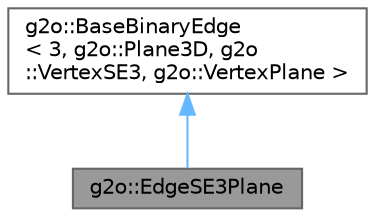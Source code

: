 digraph "g2o::EdgeSE3Plane"
{
 // LATEX_PDF_SIZE
  bgcolor="transparent";
  edge [fontname=Helvetica,fontsize=10,labelfontname=Helvetica,labelfontsize=10];
  node [fontname=Helvetica,fontsize=10,shape=box,height=0.2,width=0.4];
  Node1 [label="g2o::EdgeSE3Plane",height=0.2,width=0.4,color="gray40", fillcolor="grey60", style="filled", fontcolor="black",tooltip=" "];
  Node2 -> Node1 [dir="back",color="steelblue1",style="solid"];
  Node2 [label="g2o::BaseBinaryEdge\l\< 3, g2o::Plane3D, g2o\l::VertexSE3, g2o::VertexPlane \>",height=0.2,width=0.4,color="gray40", fillcolor="white", style="filled",tooltip=" "];
}
